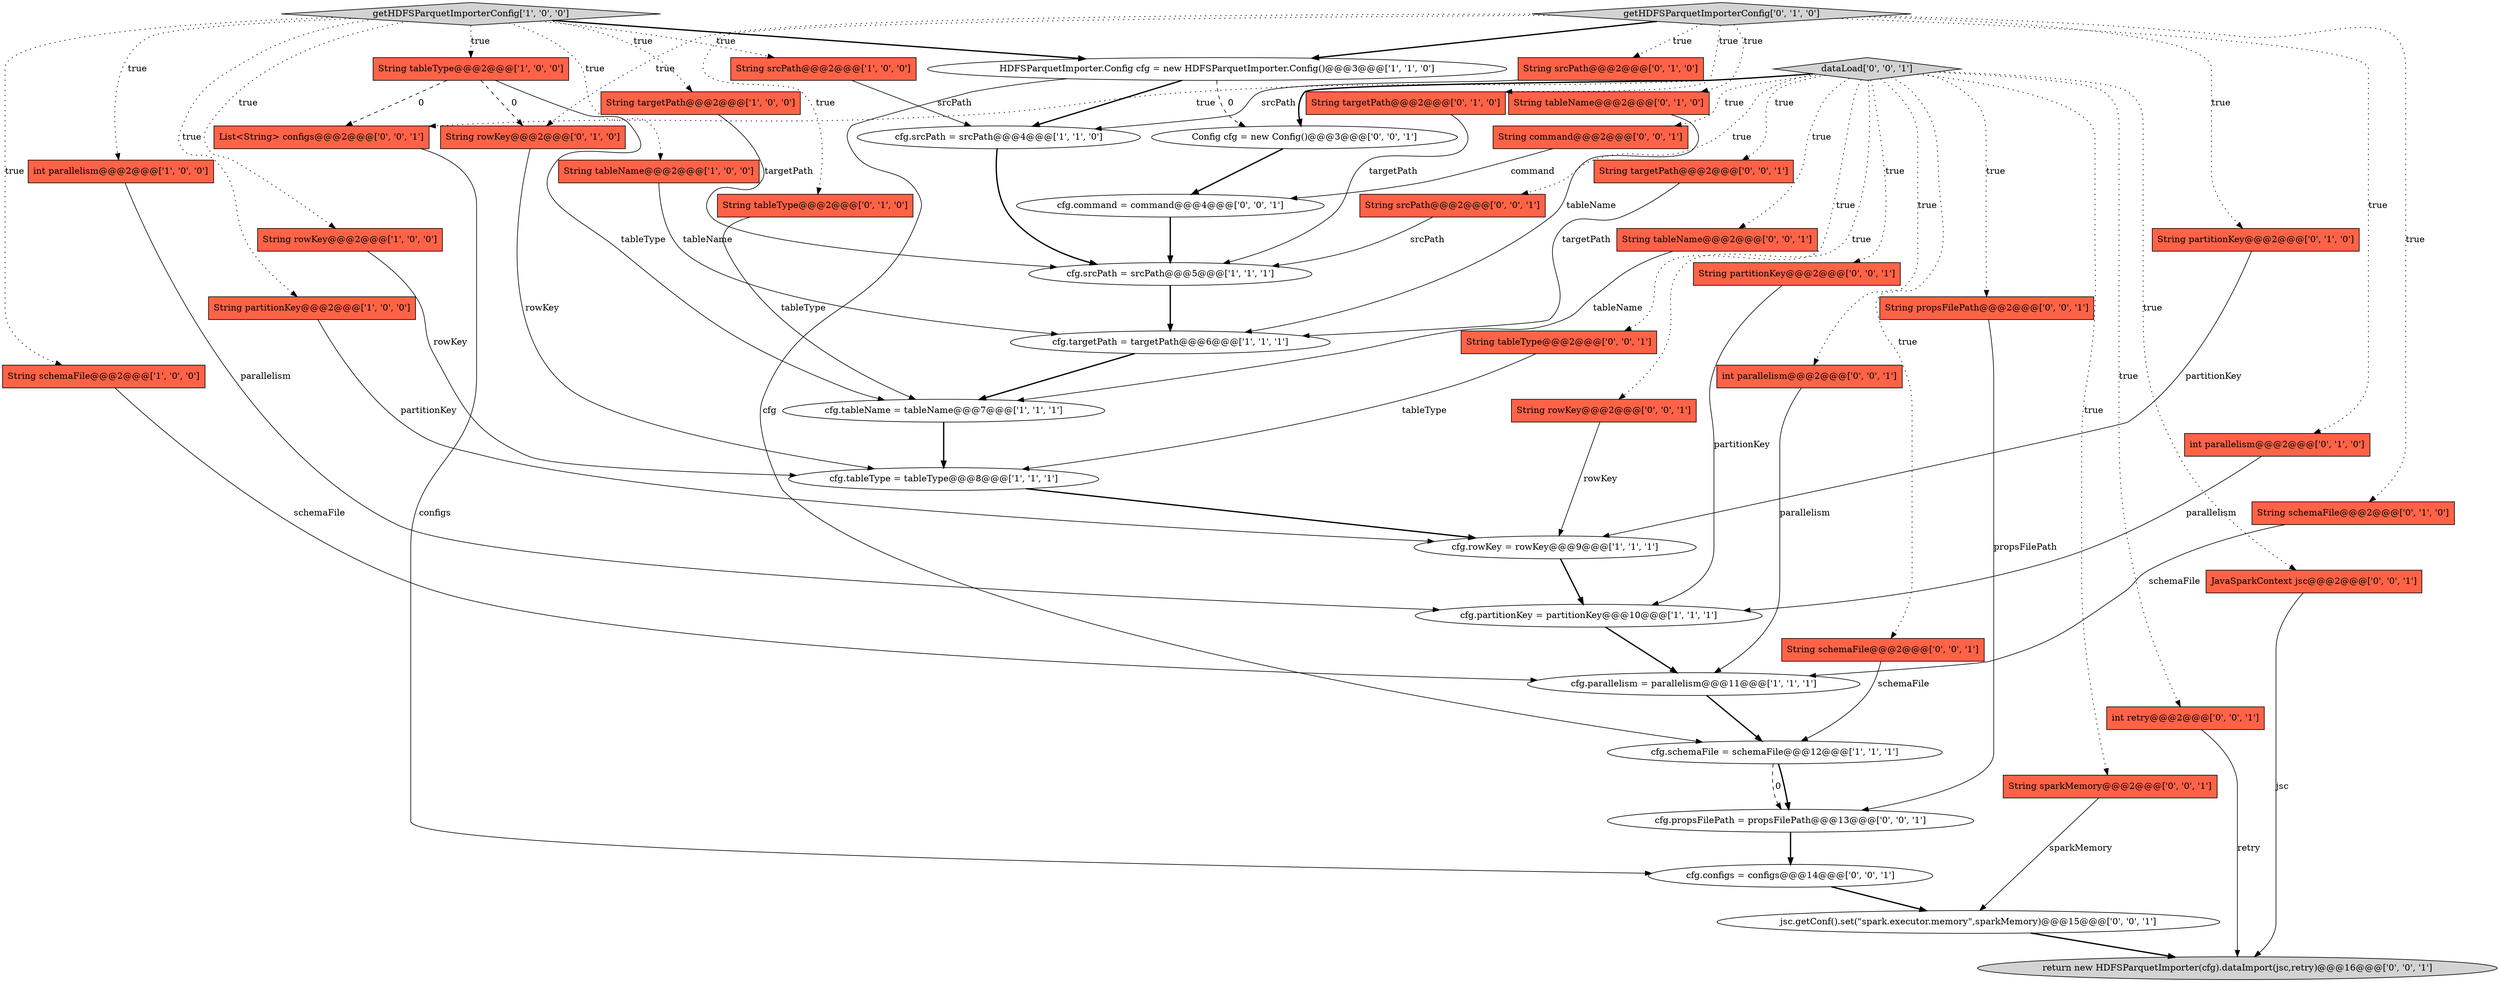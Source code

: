 digraph {
19 [style = filled, label = "String tableName@@@2@@@['0', '1', '0']", fillcolor = tomato, shape = box image = "AAA0AAABBB2BBB"];
4 [style = filled, label = "cfg.tableName = tableName@@@7@@@['1', '1', '1']", fillcolor = white, shape = ellipse image = "AAA0AAABBB1BBB"];
17 [style = filled, label = "cfg.rowKey = rowKey@@@9@@@['1', '1', '1']", fillcolor = white, shape = ellipse image = "AAA0AAABBB1BBB"];
27 [style = filled, label = "String rowKey@@@2@@@['0', '1', '0']", fillcolor = tomato, shape = box image = "AAA1AAABBB2BBB"];
3 [style = filled, label = "HDFSParquetImporter.Config cfg = new HDFSParquetImporter.Config()@@@3@@@['1', '1', '0']", fillcolor = white, shape = ellipse image = "AAA0AAABBB1BBB"];
10 [style = filled, label = "cfg.tableType = tableType@@@8@@@['1', '1', '1']", fillcolor = white, shape = ellipse image = "AAA0AAABBB1BBB"];
46 [style = filled, label = "String schemaFile@@@2@@@['0', '0', '1']", fillcolor = tomato, shape = box image = "AAA0AAABBB3BBB"];
7 [style = filled, label = "int parallelism@@@2@@@['1', '0', '0']", fillcolor = tomato, shape = box image = "AAA0AAABBB1BBB"];
20 [style = filled, label = "int parallelism@@@2@@@['0', '1', '0']", fillcolor = tomato, shape = box image = "AAA0AAABBB2BBB"];
36 [style = filled, label = "String partitionKey@@@2@@@['0', '0', '1']", fillcolor = tomato, shape = box image = "AAA0AAABBB3BBB"];
34 [style = filled, label = "JavaSparkContext jsc@@@2@@@['0', '0', '1']", fillcolor = tomato, shape = box image = "AAA0AAABBB3BBB"];
39 [style = filled, label = "String targetPath@@@2@@@['0', '0', '1']", fillcolor = tomato, shape = box image = "AAA0AAABBB3BBB"];
25 [style = filled, label = "getHDFSParquetImporterConfig['0', '1', '0']", fillcolor = lightgray, shape = diamond image = "AAA0AAABBB2BBB"];
31 [style = filled, label = "String command@@@2@@@['0', '0', '1']", fillcolor = tomato, shape = box image = "AAA0AAABBB3BBB"];
5 [style = filled, label = "getHDFSParquetImporterConfig['1', '0', '0']", fillcolor = lightgray, shape = diamond image = "AAA0AAABBB1BBB"];
41 [style = filled, label = "dataLoad['0', '0', '1']", fillcolor = lightgray, shape = diamond image = "AAA0AAABBB3BBB"];
28 [style = filled, label = "int retry@@@2@@@['0', '0', '1']", fillcolor = tomato, shape = box image = "AAA0AAABBB3BBB"];
2 [style = filled, label = "cfg.srcPath = srcPath@@@4@@@['1', '1', '0']", fillcolor = white, shape = ellipse image = "AAA0AAABBB1BBB"];
8 [style = filled, label = "String rowKey@@@2@@@['1', '0', '0']", fillcolor = tomato, shape = box image = "AAA0AAABBB1BBB"];
47 [style = filled, label = "String propsFilePath@@@2@@@['0', '0', '1']", fillcolor = tomato, shape = box image = "AAA0AAABBB3BBB"];
43 [style = filled, label = "String srcPath@@@2@@@['0', '0', '1']", fillcolor = tomato, shape = box image = "AAA0AAABBB3BBB"];
0 [style = filled, label = "String partitionKey@@@2@@@['1', '0', '0']", fillcolor = tomato, shape = box image = "AAA0AAABBB1BBB"];
18 [style = filled, label = "cfg.targetPath = targetPath@@@6@@@['1', '1', '1']", fillcolor = white, shape = ellipse image = "AAA0AAABBB1BBB"];
38 [style = filled, label = "String sparkMemory@@@2@@@['0', '0', '1']", fillcolor = tomato, shape = box image = "AAA0AAABBB3BBB"];
12 [style = filled, label = "String schemaFile@@@2@@@['1', '0', '0']", fillcolor = tomato, shape = box image = "AAA0AAABBB1BBB"];
45 [style = filled, label = "String tableType@@@2@@@['0', '0', '1']", fillcolor = tomato, shape = box image = "AAA0AAABBB3BBB"];
24 [style = filled, label = "String srcPath@@@2@@@['0', '1', '0']", fillcolor = tomato, shape = box image = "AAA0AAABBB2BBB"];
44 [style = filled, label = "Config cfg = new Config()@@@3@@@['0', '0', '1']", fillcolor = white, shape = ellipse image = "AAA0AAABBB3BBB"];
16 [style = filled, label = "cfg.schemaFile = schemaFile@@@12@@@['1', '1', '1']", fillcolor = white, shape = ellipse image = "AAA0AAABBB1BBB"];
26 [style = filled, label = "String tableType@@@2@@@['0', '1', '0']", fillcolor = tomato, shape = box image = "AAA0AAABBB2BBB"];
37 [style = filled, label = "int parallelism@@@2@@@['0', '0', '1']", fillcolor = tomato, shape = box image = "AAA0AAABBB3BBB"];
15 [style = filled, label = "cfg.partitionKey = partitionKey@@@10@@@['1', '1', '1']", fillcolor = white, shape = ellipse image = "AAA0AAABBB1BBB"];
1 [style = filled, label = "cfg.srcPath = srcPath@@@5@@@['1', '1', '1']", fillcolor = white, shape = ellipse image = "AAA0AAABBB1BBB"];
23 [style = filled, label = "String partitionKey@@@2@@@['0', '1', '0']", fillcolor = tomato, shape = box image = "AAA0AAABBB2BBB"];
40 [style = filled, label = "cfg.configs = configs@@@14@@@['0', '0', '1']", fillcolor = white, shape = ellipse image = "AAA0AAABBB3BBB"];
9 [style = filled, label = "String targetPath@@@2@@@['1', '0', '0']", fillcolor = tomato, shape = box image = "AAA0AAABBB1BBB"];
13 [style = filled, label = "String tableType@@@2@@@['1', '0', '0']", fillcolor = tomato, shape = box image = "AAA1AAABBB1BBB"];
29 [style = filled, label = "String tableName@@@2@@@['0', '0', '1']", fillcolor = tomato, shape = box image = "AAA0AAABBB3BBB"];
11 [style = filled, label = "String srcPath@@@2@@@['1', '0', '0']", fillcolor = tomato, shape = box image = "AAA0AAABBB1BBB"];
33 [style = filled, label = "return new HDFSParquetImporter(cfg).dataImport(jsc,retry)@@@16@@@['0', '0', '1']", fillcolor = lightgray, shape = ellipse image = "AAA0AAABBB3BBB"];
32 [style = filled, label = "cfg.command = command@@@4@@@['0', '0', '1']", fillcolor = white, shape = ellipse image = "AAA0AAABBB3BBB"];
48 [style = filled, label = "List<String> configs@@@2@@@['0', '0', '1']", fillcolor = tomato, shape = box image = "AAA0AAABBB3BBB"];
35 [style = filled, label = "jsc.getConf().set(\"spark.executor.memory\",sparkMemory)@@@15@@@['0', '0', '1']", fillcolor = white, shape = ellipse image = "AAA0AAABBB3BBB"];
14 [style = filled, label = "cfg.parallelism = parallelism@@@11@@@['1', '1', '1']", fillcolor = white, shape = ellipse image = "AAA0AAABBB1BBB"];
6 [style = filled, label = "String tableName@@@2@@@['1', '0', '0']", fillcolor = tomato, shape = box image = "AAA0AAABBB1BBB"];
21 [style = filled, label = "String schemaFile@@@2@@@['0', '1', '0']", fillcolor = tomato, shape = box image = "AAA0AAABBB2BBB"];
42 [style = filled, label = "cfg.propsFilePath = propsFilePath@@@13@@@['0', '0', '1']", fillcolor = white, shape = ellipse image = "AAA0AAABBB3BBB"];
22 [style = filled, label = "String targetPath@@@2@@@['0', '1', '0']", fillcolor = tomato, shape = box image = "AAA0AAABBB2BBB"];
30 [style = filled, label = "String rowKey@@@2@@@['0', '0', '1']", fillcolor = tomato, shape = box image = "AAA0AAABBB3BBB"];
14->16 [style = bold, label=""];
7->15 [style = solid, label="parallelism"];
4->10 [style = bold, label=""];
5->3 [style = bold, label=""];
41->31 [style = dotted, label="true"];
48->40 [style = solid, label="configs"];
41->30 [style = dotted, label="true"];
40->35 [style = bold, label=""];
25->21 [style = dotted, label="true"];
15->14 [style = bold, label=""];
24->2 [style = solid, label="srcPath"];
41->46 [style = dotted, label="true"];
27->10 [style = solid, label="rowKey"];
2->1 [style = bold, label=""];
3->16 [style = solid, label="cfg"];
20->15 [style = solid, label="parallelism"];
25->3 [style = bold, label=""];
41->28 [style = dotted, label="true"];
35->33 [style = bold, label=""];
9->1 [style = solid, label="targetPath"];
46->16 [style = solid, label="schemaFile"];
5->6 [style = dotted, label="true"];
8->10 [style = solid, label="rowKey"];
28->33 [style = solid, label="retry"];
25->24 [style = dotted, label="true"];
3->44 [style = dashed, label="0"];
1->18 [style = bold, label=""];
43->1 [style = solid, label="srcPath"];
10->17 [style = bold, label=""];
5->0 [style = dotted, label="true"];
41->39 [style = dotted, label="true"];
5->12 [style = dotted, label="true"];
41->37 [style = dotted, label="true"];
30->17 [style = solid, label="rowKey"];
13->48 [style = dashed, label="0"];
39->18 [style = solid, label="targetPath"];
11->2 [style = solid, label="srcPath"];
41->38 [style = dotted, label="true"];
42->40 [style = bold, label=""];
41->45 [style = dotted, label="true"];
21->14 [style = solid, label="schemaFile"];
23->17 [style = solid, label="partitionKey"];
45->10 [style = solid, label="tableType"];
16->42 [style = dashed, label="0"];
41->36 [style = dotted, label="true"];
31->32 [style = solid, label="command"];
5->13 [style = dotted, label="true"];
41->34 [style = dotted, label="true"];
41->48 [style = dotted, label="true"];
19->18 [style = solid, label="tableName"];
5->11 [style = dotted, label="true"];
41->29 [style = dotted, label="true"];
38->35 [style = solid, label="sparkMemory"];
13->27 [style = dashed, label="0"];
18->4 [style = bold, label=""];
29->4 [style = solid, label="tableName"];
3->2 [style = bold, label=""];
26->4 [style = solid, label="tableType"];
5->7 [style = dotted, label="true"];
0->17 [style = solid, label="partitionKey"];
37->14 [style = solid, label="parallelism"];
44->32 [style = bold, label=""];
32->1 [style = bold, label=""];
25->20 [style = dotted, label="true"];
13->4 [style = solid, label="tableType"];
17->15 [style = bold, label=""];
25->22 [style = dotted, label="true"];
6->18 [style = solid, label="tableName"];
41->43 [style = dotted, label="true"];
41->47 [style = dotted, label="true"];
5->9 [style = dotted, label="true"];
16->42 [style = bold, label=""];
25->23 [style = dotted, label="true"];
5->8 [style = dotted, label="true"];
25->27 [style = dotted, label="true"];
25->19 [style = dotted, label="true"];
47->42 [style = solid, label="propsFilePath"];
41->44 [style = bold, label=""];
25->26 [style = dotted, label="true"];
34->33 [style = solid, label="jsc"];
12->14 [style = solid, label="schemaFile"];
22->1 [style = solid, label="targetPath"];
36->15 [style = solid, label="partitionKey"];
}
